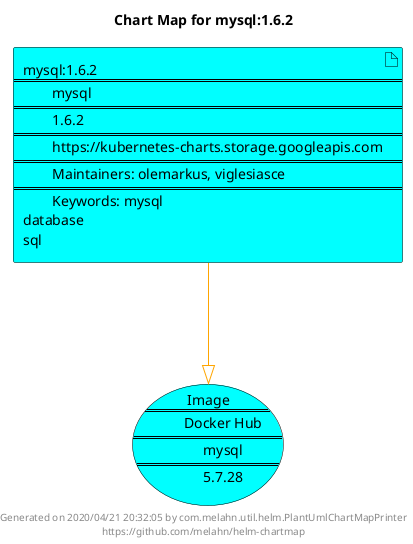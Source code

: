 @startuml
skinparam linetype ortho
skinparam backgroundColor white
skinparam usecaseBorderColor black
skinparam usecaseArrowColor LightSlateGray
skinparam artifactBorderColor black
skinparam artifactArrowColor LightSlateGray

title Chart Map for mysql:1.6.2

'There is one referenced Helm Chart
artifact "mysql:1.6.2\n====\n\tmysql\n====\n\t1.6.2\n====\n\thttps://kubernetes-charts.storage.googleapis.com\n====\n\tMaintainers: olemarkus, viglesiasce\n====\n\tKeywords: mysql\ndatabase\nsql" as mysql_1_6_2 #Aqua

'There is one referenced Docker Image
usecase "Image\n====\n\tDocker Hub\n====\n\tmysql\n====\n\t5.7.28" as mysql_5_7_28 #Aqua

'Chart Dependencies
mysql_1_6_2--[#orange]-|>mysql_5_7_28

center footer Generated on 2020/04/21 20:32:05 by com.melahn.util.helm.PlantUmlChartMapPrinter\nhttps://github.com/melahn/helm-chartmap
@enduml
